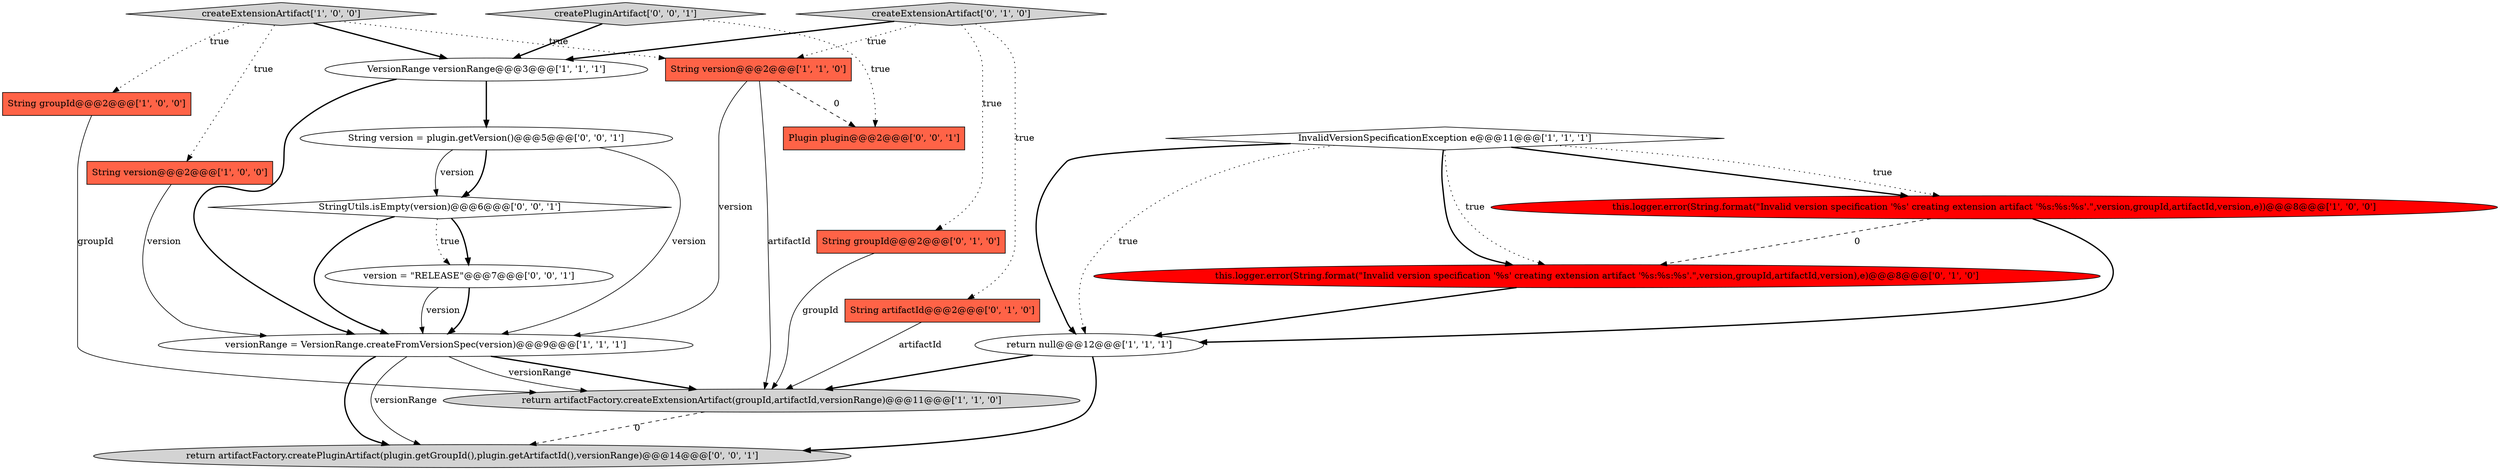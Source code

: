 digraph {
9 [style = filled, label = "return artifactFactory.createExtensionArtifact(groupId,artifactId,versionRange)@@@11@@@['1', '1', '0']", fillcolor = lightgray, shape = ellipse image = "AAA0AAABBB1BBB"];
8 [style = filled, label = "String version@@@2@@@['1', '1', '0']", fillcolor = tomato, shape = box image = "AAA0AAABBB1BBB"];
4 [style = filled, label = "createExtensionArtifact['1', '0', '0']", fillcolor = lightgray, shape = diamond image = "AAA0AAABBB1BBB"];
11 [style = filled, label = "String groupId@@@2@@@['0', '1', '0']", fillcolor = tomato, shape = box image = "AAA0AAABBB2BBB"];
12 [style = filled, label = "String artifactId@@@2@@@['0', '1', '0']", fillcolor = tomato, shape = box image = "AAA0AAABBB2BBB"];
1 [style = filled, label = "this.logger.error(String.format(\"Invalid version specification '%s' creating extension artifact '%s:%s:%s'.\",version,groupId,artifactId,version,e))@@@8@@@['1', '0', '0']", fillcolor = red, shape = ellipse image = "AAA1AAABBB1BBB"];
5 [style = filled, label = "versionRange = VersionRange.createFromVersionSpec(version)@@@9@@@['1', '1', '1']", fillcolor = white, shape = ellipse image = "AAA0AAABBB1BBB"];
17 [style = filled, label = "StringUtils.isEmpty(version)@@@6@@@['0', '0', '1']", fillcolor = white, shape = diamond image = "AAA0AAABBB3BBB"];
0 [style = filled, label = "InvalidVersionSpecificationException e@@@11@@@['1', '1', '1']", fillcolor = white, shape = diamond image = "AAA0AAABBB1BBB"];
6 [style = filled, label = "VersionRange versionRange@@@3@@@['1', '1', '1']", fillcolor = white, shape = ellipse image = "AAA0AAABBB1BBB"];
18 [style = filled, label = "return artifactFactory.createPluginArtifact(plugin.getGroupId(),plugin.getArtifactId(),versionRange)@@@14@@@['0', '0', '1']", fillcolor = lightgray, shape = ellipse image = "AAA0AAABBB3BBB"];
15 [style = filled, label = "version = \"RELEASE\"@@@7@@@['0', '0', '1']", fillcolor = white, shape = ellipse image = "AAA0AAABBB3BBB"];
16 [style = filled, label = "Plugin plugin@@@2@@@['0', '0', '1']", fillcolor = tomato, shape = box image = "AAA0AAABBB3BBB"];
3 [style = filled, label = "String groupId@@@2@@@['1', '0', '0']", fillcolor = tomato, shape = box image = "AAA0AAABBB1BBB"];
13 [style = filled, label = "this.logger.error(String.format(\"Invalid version specification '%s' creating extension artifact '%s:%s:%s'.\",version,groupId,artifactId,version),e)@@@8@@@['0', '1', '0']", fillcolor = red, shape = ellipse image = "AAA1AAABBB2BBB"];
10 [style = filled, label = "createExtensionArtifact['0', '1', '0']", fillcolor = lightgray, shape = diamond image = "AAA0AAABBB2BBB"];
14 [style = filled, label = "String version = plugin.getVersion()@@@5@@@['0', '0', '1']", fillcolor = white, shape = ellipse image = "AAA0AAABBB3BBB"];
19 [style = filled, label = "createPluginArtifact['0', '0', '1']", fillcolor = lightgray, shape = diamond image = "AAA0AAABBB3BBB"];
2 [style = filled, label = "return null@@@12@@@['1', '1', '1']", fillcolor = white, shape = ellipse image = "AAA0AAABBB1BBB"];
7 [style = filled, label = "String version@@@2@@@['1', '0', '0']", fillcolor = tomato, shape = box image = "AAA0AAABBB1BBB"];
10->8 [style = dotted, label="true"];
17->5 [style = bold, label=""];
8->16 [style = dashed, label="0"];
10->12 [style = dotted, label="true"];
0->13 [style = dotted, label="true"];
0->13 [style = bold, label=""];
5->9 [style = bold, label=""];
4->6 [style = bold, label=""];
9->18 [style = dashed, label="0"];
0->2 [style = bold, label=""];
4->8 [style = dotted, label="true"];
4->7 [style = dotted, label="true"];
2->18 [style = bold, label=""];
14->17 [style = bold, label=""];
5->18 [style = bold, label=""];
2->9 [style = bold, label=""];
19->6 [style = bold, label=""];
3->9 [style = solid, label="groupId"];
15->5 [style = solid, label="version"];
10->6 [style = bold, label=""];
15->5 [style = bold, label=""];
8->5 [style = solid, label="version"];
1->13 [style = dashed, label="0"];
6->14 [style = bold, label=""];
6->5 [style = bold, label=""];
8->9 [style = solid, label="artifactId"];
14->17 [style = solid, label="version"];
5->18 [style = solid, label="versionRange"];
4->3 [style = dotted, label="true"];
14->5 [style = solid, label="version"];
17->15 [style = dotted, label="true"];
10->11 [style = dotted, label="true"];
11->9 [style = solid, label="groupId"];
0->1 [style = bold, label=""];
0->1 [style = dotted, label="true"];
17->15 [style = bold, label=""];
19->16 [style = dotted, label="true"];
1->2 [style = bold, label=""];
7->5 [style = solid, label="version"];
0->2 [style = dotted, label="true"];
5->9 [style = solid, label="versionRange"];
12->9 [style = solid, label="artifactId"];
13->2 [style = bold, label=""];
}
